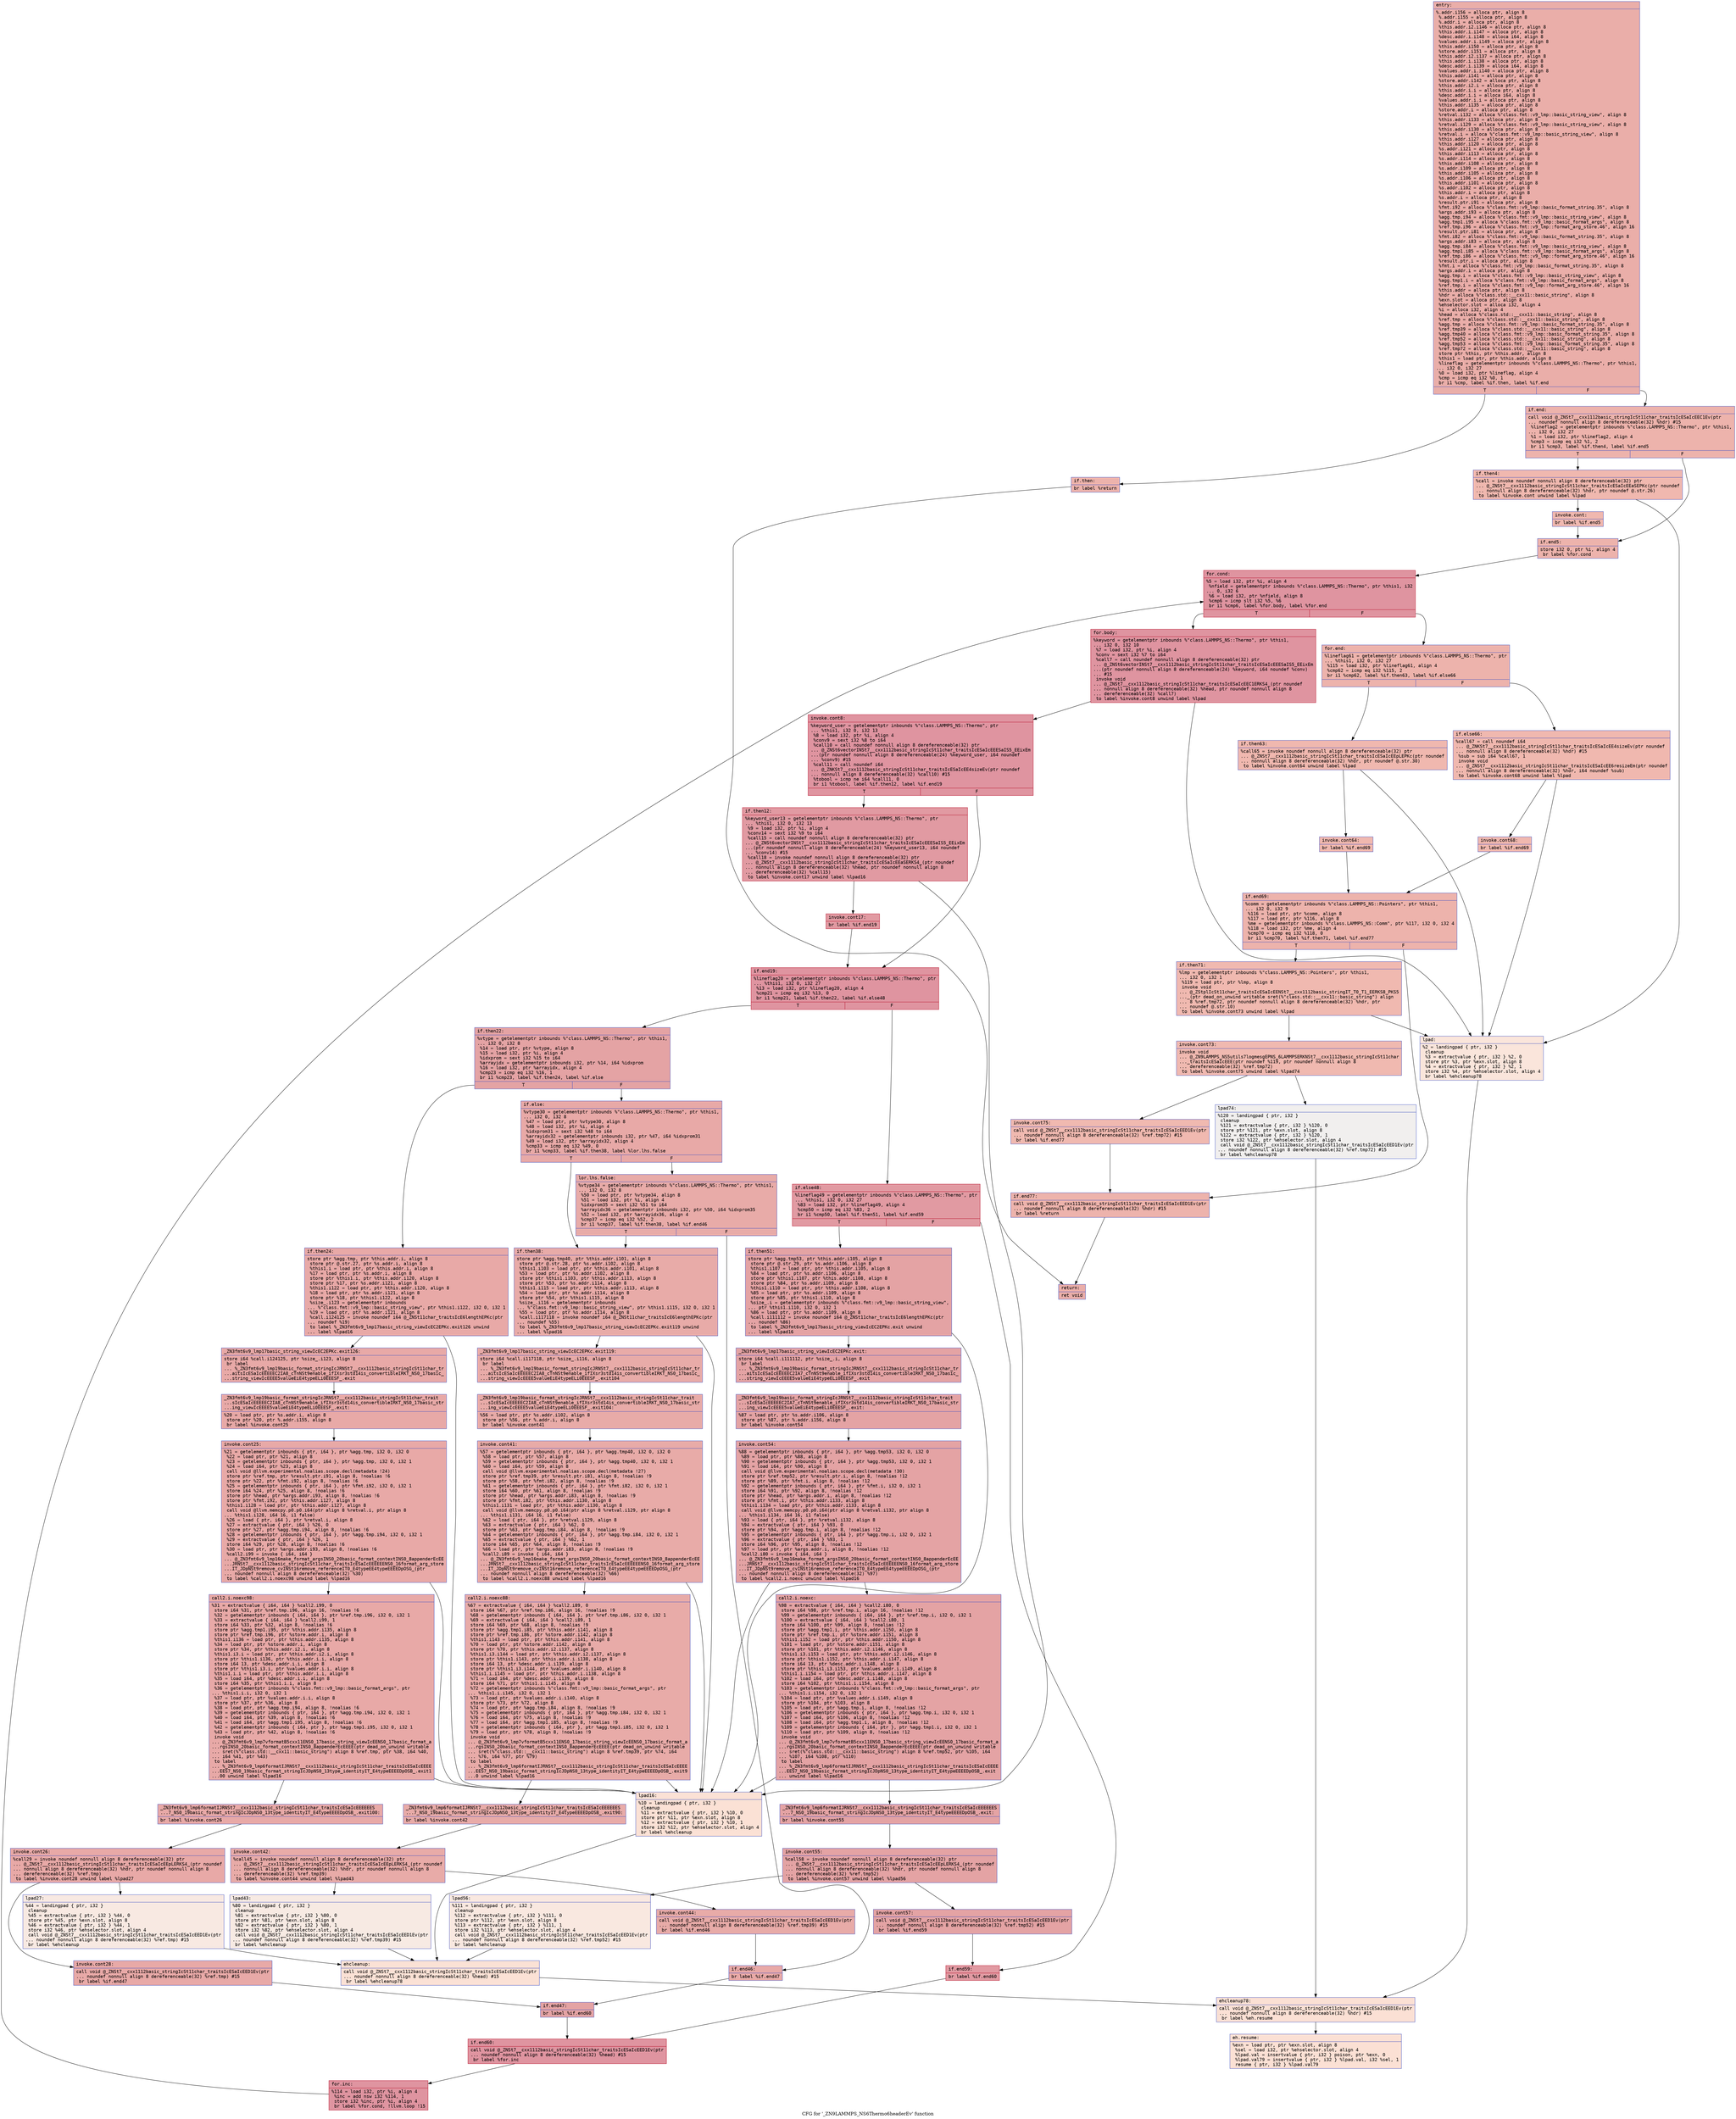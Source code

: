 digraph "CFG for '_ZN9LAMMPS_NS6Thermo6headerEv' function" {
	label="CFG for '_ZN9LAMMPS_NS6Thermo6headerEv' function";

	Node0x55bd403d6af0 [shape=record,color="#3d50c3ff", style=filled, fillcolor="#d0473d70" fontname="Courier",label="{entry:\l|  %.addr.i156 = alloca ptr, align 8\l  %.addr.i155 = alloca ptr, align 8\l  %.addr.i = alloca ptr, align 8\l  %this.addr.i2.i146 = alloca ptr, align 8\l  %this.addr.i.i147 = alloca ptr, align 8\l  %desc.addr.i.i148 = alloca i64, align 8\l  %values.addr.i.i149 = alloca ptr, align 8\l  %this.addr.i150 = alloca ptr, align 8\l  %store.addr.i151 = alloca ptr, align 8\l  %this.addr.i2.i137 = alloca ptr, align 8\l  %this.addr.i.i138 = alloca ptr, align 8\l  %desc.addr.i.i139 = alloca i64, align 8\l  %values.addr.i.i140 = alloca ptr, align 8\l  %this.addr.i141 = alloca ptr, align 8\l  %store.addr.i142 = alloca ptr, align 8\l  %this.addr.i2.i = alloca ptr, align 8\l  %this.addr.i.i = alloca ptr, align 8\l  %desc.addr.i.i = alloca i64, align 8\l  %values.addr.i.i = alloca ptr, align 8\l  %this.addr.i135 = alloca ptr, align 8\l  %store.addr.i = alloca ptr, align 8\l  %retval.i132 = alloca %\"class.fmt::v9_lmp::basic_string_view\", align 8\l  %this.addr.i133 = alloca ptr, align 8\l  %retval.i129 = alloca %\"class.fmt::v9_lmp::basic_string_view\", align 8\l  %this.addr.i130 = alloca ptr, align 8\l  %retval.i = alloca %\"class.fmt::v9_lmp::basic_string_view\", align 8\l  %this.addr.i127 = alloca ptr, align 8\l  %this.addr.i120 = alloca ptr, align 8\l  %s.addr.i121 = alloca ptr, align 8\l  %this.addr.i113 = alloca ptr, align 8\l  %s.addr.i114 = alloca ptr, align 8\l  %this.addr.i108 = alloca ptr, align 8\l  %s.addr.i109 = alloca ptr, align 8\l  %this.addr.i105 = alloca ptr, align 8\l  %s.addr.i106 = alloca ptr, align 8\l  %this.addr.i101 = alloca ptr, align 8\l  %s.addr.i102 = alloca ptr, align 8\l  %this.addr.i = alloca ptr, align 8\l  %s.addr.i = alloca ptr, align 8\l  %result.ptr.i91 = alloca ptr, align 8\l  %fmt.i92 = alloca %\"class.fmt::v9_lmp::basic_format_string.35\", align 8\l  %args.addr.i93 = alloca ptr, align 8\l  %agg.tmp.i94 = alloca %\"class.fmt::v9_lmp::basic_string_view\", align 8\l  %agg.tmp1.i95 = alloca %\"class.fmt::v9_lmp::basic_format_args\", align 8\l  %ref.tmp.i96 = alloca %\"class.fmt::v9_lmp::format_arg_store.46\", align 16\l  %result.ptr.i81 = alloca ptr, align 8\l  %fmt.i82 = alloca %\"class.fmt::v9_lmp::basic_format_string.35\", align 8\l  %args.addr.i83 = alloca ptr, align 8\l  %agg.tmp.i84 = alloca %\"class.fmt::v9_lmp::basic_string_view\", align 8\l  %agg.tmp1.i85 = alloca %\"class.fmt::v9_lmp::basic_format_args\", align 8\l  %ref.tmp.i86 = alloca %\"class.fmt::v9_lmp::format_arg_store.46\", align 16\l  %result.ptr.i = alloca ptr, align 8\l  %fmt.i = alloca %\"class.fmt::v9_lmp::basic_format_string.35\", align 8\l  %args.addr.i = alloca ptr, align 8\l  %agg.tmp.i = alloca %\"class.fmt::v9_lmp::basic_string_view\", align 8\l  %agg.tmp1.i = alloca %\"class.fmt::v9_lmp::basic_format_args\", align 8\l  %ref.tmp.i = alloca %\"class.fmt::v9_lmp::format_arg_store.46\", align 16\l  %this.addr = alloca ptr, align 8\l  %hdr = alloca %\"class.std::__cxx11::basic_string\", align 8\l  %exn.slot = alloca ptr, align 8\l  %ehselector.slot = alloca i32, align 4\l  %i = alloca i32, align 4\l  %head = alloca %\"class.std::__cxx11::basic_string\", align 8\l  %ref.tmp = alloca %\"class.std::__cxx11::basic_string\", align 8\l  %agg.tmp = alloca %\"class.fmt::v9_lmp::basic_format_string.35\", align 8\l  %ref.tmp39 = alloca %\"class.std::__cxx11::basic_string\", align 8\l  %agg.tmp40 = alloca %\"class.fmt::v9_lmp::basic_format_string.35\", align 8\l  %ref.tmp52 = alloca %\"class.std::__cxx11::basic_string\", align 8\l  %agg.tmp53 = alloca %\"class.fmt::v9_lmp::basic_format_string.35\", align 8\l  %ref.tmp72 = alloca %\"class.std::__cxx11::basic_string\", align 8\l  store ptr %this, ptr %this.addr, align 8\l  %this1 = load ptr, ptr %this.addr, align 8\l  %lineflag = getelementptr inbounds %\"class.LAMMPS_NS::Thermo\", ptr %this1,\l... i32 0, i32 27\l  %0 = load i32, ptr %lineflag, align 4\l  %cmp = icmp eq i32 %0, 1\l  br i1 %cmp, label %if.then, label %if.end\l|{<s0>T|<s1>F}}"];
	Node0x55bd403d6af0:s0 -> Node0x55bd403da270[tooltip="entry -> if.then\nProbability 50.00%" ];
	Node0x55bd403d6af0:s1 -> Node0x55bd403da2e0[tooltip="entry -> if.end\nProbability 50.00%" ];
	Node0x55bd403da270 [shape=record,color="#3d50c3ff", style=filled, fillcolor="#d6524470" fontname="Courier",label="{if.then:\l|  br label %return\l}"];
	Node0x55bd403da270 -> Node0x55bd403da460[tooltip="if.then -> return\nProbability 100.00%" ];
	Node0x55bd403da2e0 [shape=record,color="#3d50c3ff", style=filled, fillcolor="#d6524470" fontname="Courier",label="{if.end:\l|  call void @_ZNSt7__cxx1112basic_stringIcSt11char_traitsIcESaIcEEC1Ev(ptr\l... noundef nonnull align 8 dereferenceable(32) %hdr) #15\l  %lineflag2 = getelementptr inbounds %\"class.LAMMPS_NS::Thermo\", ptr %this1,\l... i32 0, i32 27\l  %1 = load i32, ptr %lineflag2, align 4\l  %cmp3 = icmp eq i32 %1, 2\l  br i1 %cmp3, label %if.then4, label %if.end5\l|{<s0>T|<s1>F}}"];
	Node0x55bd403da2e0:s0 -> Node0x55bd403da4d0[tooltip="if.end -> if.then4\nProbability 50.00%" ];
	Node0x55bd403da2e0:s1 -> Node0x55bd403da850[tooltip="if.end -> if.end5\nProbability 50.00%" ];
	Node0x55bd403da4d0 [shape=record,color="#3d50c3ff", style=filled, fillcolor="#dc5d4a70" fontname="Courier",label="{if.then4:\l|  %call = invoke noundef nonnull align 8 dereferenceable(32) ptr\l... @_ZNSt7__cxx1112basic_stringIcSt11char_traitsIcESaIcEEaSEPKc(ptr noundef\l... nonnull align 8 dereferenceable(32) %hdr, ptr noundef @.str.26)\l          to label %invoke.cont unwind label %lpad\l}"];
	Node0x55bd403da4d0 -> Node0x55bd403daa20[tooltip="if.then4 -> invoke.cont\nProbability 100.00%" ];
	Node0x55bd403da4d0 -> Node0x55bd403daaa0[tooltip="if.then4 -> lpad\nProbability 0.00%" ];
	Node0x55bd403daa20 [shape=record,color="#3d50c3ff", style=filled, fillcolor="#dc5d4a70" fontname="Courier",label="{invoke.cont:\l|  br label %if.end5\l}"];
	Node0x55bd403daa20 -> Node0x55bd403da850[tooltip="invoke.cont -> if.end5\nProbability 100.00%" ];
	Node0x55bd403daaa0 [shape=record,color="#3d50c3ff", style=filled, fillcolor="#f4c5ad70" fontname="Courier",label="{lpad:\l|  %2 = landingpad \{ ptr, i32 \}\l          cleanup\l  %3 = extractvalue \{ ptr, i32 \} %2, 0\l  store ptr %3, ptr %exn.slot, align 8\l  %4 = extractvalue \{ ptr, i32 \} %2, 1\l  store i32 %4, ptr %ehselector.slot, align 4\l  br label %ehcleanup78\l}"];
	Node0x55bd403daaa0 -> Node0x55bd403da9d0[tooltip="lpad -> ehcleanup78\nProbability 100.00%" ];
	Node0x55bd403da850 [shape=record,color="#3d50c3ff", style=filled, fillcolor="#d6524470" fontname="Courier",label="{if.end5:\l|  store i32 0, ptr %i, align 4\l  br label %for.cond\l}"];
	Node0x55bd403da850 -> Node0x55bd403db0a0[tooltip="if.end5 -> for.cond\nProbability 100.00%" ];
	Node0x55bd403db0a0 [shape=record,color="#b70d28ff", style=filled, fillcolor="#b70d2870" fontname="Courier",label="{for.cond:\l|  %5 = load i32, ptr %i, align 4\l  %nfield = getelementptr inbounds %\"class.LAMMPS_NS::Thermo\", ptr %this1, i32\l... 0, i32 6\l  %6 = load i32, ptr %nfield, align 8\l  %cmp6 = icmp slt i32 %5, %6\l  br i1 %cmp6, label %for.body, label %for.end\l|{<s0>T|<s1>F}}"];
	Node0x55bd403db0a0:s0 -> Node0x55bd403db420[tooltip="for.cond -> for.body\nProbability 96.88%" ];
	Node0x55bd403db0a0:s1 -> Node0x55bd403db4a0[tooltip="for.cond -> for.end\nProbability 3.12%" ];
	Node0x55bd403db420 [shape=record,color="#b70d28ff", style=filled, fillcolor="#b70d2870" fontname="Courier",label="{for.body:\l|  %keyword = getelementptr inbounds %\"class.LAMMPS_NS::Thermo\", ptr %this1,\l... i32 0, i32 10\l  %7 = load i32, ptr %i, align 4\l  %conv = sext i32 %7 to i64\l  %call7 = call noundef nonnull align 8 dereferenceable(32) ptr\l... @_ZNSt6vectorINSt7__cxx1112basic_stringIcSt11char_traitsIcESaIcEEESaIS5_EEixEm\l...(ptr noundef nonnull align 8 dereferenceable(24) %keyword, i64 noundef %conv)\l... #15\l  invoke void\l... @_ZNSt7__cxx1112basic_stringIcSt11char_traitsIcESaIcEEC1ERKS4_(ptr noundef\l... nonnull align 8 dereferenceable(32) %head, ptr noundef nonnull align 8\l... dereferenceable(32) %call7)\l          to label %invoke.cont8 unwind label %lpad\l}"];
	Node0x55bd403db420 -> Node0x55bd403dba30[tooltip="for.body -> invoke.cont8\nProbability 100.00%" ];
	Node0x55bd403db420 -> Node0x55bd403daaa0[tooltip="for.body -> lpad\nProbability 0.00%" ];
	Node0x55bd403dba30 [shape=record,color="#b70d28ff", style=filled, fillcolor="#b70d2870" fontname="Courier",label="{invoke.cont8:\l|  %keyword_user = getelementptr inbounds %\"class.LAMMPS_NS::Thermo\", ptr\l... %this1, i32 0, i32 13\l  %8 = load i32, ptr %i, align 4\l  %conv9 = sext i32 %8 to i64\l  %call10 = call noundef nonnull align 8 dereferenceable(32) ptr\l... @_ZNSt6vectorINSt7__cxx1112basic_stringIcSt11char_traitsIcESaIcEEESaIS5_EEixEm\l...(ptr noundef nonnull align 8 dereferenceable(24) %keyword_user, i64 noundef\l... %conv9) #15\l  %call11 = call noundef i64\l... @_ZNKSt7__cxx1112basic_stringIcSt11char_traitsIcESaIcEE4sizeEv(ptr noundef\l... nonnull align 8 dereferenceable(32) %call10) #15\l  %tobool = icmp ne i64 %call11, 0\l  br i1 %tobool, label %if.then12, label %if.end19\l|{<s0>T|<s1>F}}"];
	Node0x55bd403dba30:s0 -> Node0x55bd403d8d90[tooltip="invoke.cont8 -> if.then12\nProbability 62.50%" ];
	Node0x55bd403dba30:s1 -> Node0x55bd403d8fd0[tooltip="invoke.cont8 -> if.end19\nProbability 37.50%" ];
	Node0x55bd403d8d90 [shape=record,color="#b70d28ff", style=filled, fillcolor="#bb1b2c70" fontname="Courier",label="{if.then12:\l|  %keyword_user13 = getelementptr inbounds %\"class.LAMMPS_NS::Thermo\", ptr\l... %this1, i32 0, i32 13\l  %9 = load i32, ptr %i, align 4\l  %conv14 = sext i32 %9 to i64\l  %call15 = call noundef nonnull align 8 dereferenceable(32) ptr\l... @_ZNSt6vectorINSt7__cxx1112basic_stringIcSt11char_traitsIcESaIcEEESaIS5_EEixEm\l...(ptr noundef nonnull align 8 dereferenceable(24) %keyword_user13, i64 noundef\l... %conv14) #15\l  %call18 = invoke noundef nonnull align 8 dereferenceable(32) ptr\l... @_ZNSt7__cxx1112basic_stringIcSt11char_traitsIcESaIcEEaSERKS4_(ptr noundef\l... nonnull align 8 dereferenceable(32) %head, ptr noundef nonnull align 8\l... dereferenceable(32) %call15)\l          to label %invoke.cont17 unwind label %lpad16\l}"];
	Node0x55bd403d8d90 -> Node0x55bd403dcc90[tooltip="if.then12 -> invoke.cont17\nProbability 100.00%" ];
	Node0x55bd403d8d90 -> Node0x55bd403dcd10[tooltip="if.then12 -> lpad16\nProbability 0.00%" ];
	Node0x55bd403dcc90 [shape=record,color="#b70d28ff", style=filled, fillcolor="#bb1b2c70" fontname="Courier",label="{invoke.cont17:\l|  br label %if.end19\l}"];
	Node0x55bd403dcc90 -> Node0x55bd403d8fd0[tooltip="invoke.cont17 -> if.end19\nProbability 100.00%" ];
	Node0x55bd403dcd10 [shape=record,color="#3d50c3ff", style=filled, fillcolor="#f7bca170" fontname="Courier",label="{lpad16:\l|  %10 = landingpad \{ ptr, i32 \}\l          cleanup\l  %11 = extractvalue \{ ptr, i32 \} %10, 0\l  store ptr %11, ptr %exn.slot, align 8\l  %12 = extractvalue \{ ptr, i32 \} %10, 1\l  store i32 %12, ptr %ehselector.slot, align 4\l  br label %ehcleanup\l}"];
	Node0x55bd403dcd10 -> Node0x55bd403dcc40[tooltip="lpad16 -> ehcleanup\nProbability 100.00%" ];
	Node0x55bd403d8fd0 [shape=record,color="#b70d28ff", style=filled, fillcolor="#b70d2870" fontname="Courier",label="{if.end19:\l|  %lineflag20 = getelementptr inbounds %\"class.LAMMPS_NS::Thermo\", ptr\l... %this1, i32 0, i32 27\l  %13 = load i32, ptr %lineflag20, align 4\l  %cmp21 = icmp eq i32 %13, 0\l  br i1 %cmp21, label %if.then22, label %if.else48\l|{<s0>T|<s1>F}}"];
	Node0x55bd403d8fd0:s0 -> Node0x55bd403dd480[tooltip="if.end19 -> if.then22\nProbability 37.50%" ];
	Node0x55bd403d8fd0:s1 -> Node0x55bd403dd500[tooltip="if.end19 -> if.else48\nProbability 62.50%" ];
	Node0x55bd403dd480 [shape=record,color="#3d50c3ff", style=filled, fillcolor="#c32e3170" fontname="Courier",label="{if.then22:\l|  %vtype = getelementptr inbounds %\"class.LAMMPS_NS::Thermo\", ptr %this1,\l... i32 0, i32 8\l  %14 = load ptr, ptr %vtype, align 8\l  %15 = load i32, ptr %i, align 4\l  %idxprom = sext i32 %15 to i64\l  %arrayidx = getelementptr inbounds i32, ptr %14, i64 %idxprom\l  %16 = load i32, ptr %arrayidx, align 4\l  %cmp23 = icmp eq i32 %16, 1\l  br i1 %cmp23, label %if.then24, label %if.else\l|{<s0>T|<s1>F}}"];
	Node0x55bd403dd480:s0 -> Node0x55bd403ddb00[tooltip="if.then22 -> if.then24\nProbability 50.00%" ];
	Node0x55bd403dd480:s1 -> Node0x55bd403ddb80[tooltip="if.then22 -> if.else\nProbability 50.00%" ];
	Node0x55bd403ddb00 [shape=record,color="#3d50c3ff", style=filled, fillcolor="#ca3b3770" fontname="Courier",label="{if.then24:\l|  store ptr %agg.tmp, ptr %this.addr.i, align 8\l  store ptr @.str.27, ptr %s.addr.i, align 8\l  %this1.i = load ptr, ptr %this.addr.i, align 8\l  %17 = load ptr, ptr %s.addr.i, align 8\l  store ptr %this1.i, ptr %this.addr.i120, align 8\l  store ptr %17, ptr %s.addr.i121, align 8\l  %this1.i122 = load ptr, ptr %this.addr.i120, align 8\l  %18 = load ptr, ptr %s.addr.i121, align 8\l  store ptr %18, ptr %this1.i122, align 8\l  %size_.i123 = getelementptr inbounds\l... %\"class.fmt::v9_lmp::basic_string_view\", ptr %this1.i122, i32 0, i32 1\l  %19 = load ptr, ptr %s.addr.i121, align 8\l  %call.i124125 = invoke noundef i64 @_ZNSt11char_traitsIcE6lengthEPKc(ptr\l... noundef %19)\l          to label %_ZN3fmt6v9_lmp17basic_string_viewIcEC2EPKc.exit126 unwind\l... label %lpad16\l}"];
	Node0x55bd403ddb00 -> Node0x55bd403de450[tooltip="if.then24 -> _ZN3fmt6v9_lmp17basic_string_viewIcEC2EPKc.exit126\nProbability 100.00%" ];
	Node0x55bd403ddb00 -> Node0x55bd403dcd10[tooltip="if.then24 -> lpad16\nProbability 0.00%" ];
	Node0x55bd403de450 [shape=record,color="#3d50c3ff", style=filled, fillcolor="#ca3b3770" fontname="Courier",label="{_ZN3fmt6v9_lmp17basic_string_viewIcEC2EPKc.exit126:\l|  store i64 %call.i124125, ptr %size_.i123, align 8\l  br label\l... %_ZN3fmt6v9_lmp19basic_format_stringIcJRNSt7__cxx1112basic_stringIcSt11char_tr\l...aitsIcESaIcEEEEEC2IA8_cTnNSt9enable_ifIXsr3std14is_convertibleIRKT_NS0_17basic_\l...string_viewIcEEEE5valueEiE4typeELi0EEESF_.exit\l}"];
	Node0x55bd403de450 -> Node0x55bd403de6b0[tooltip="_ZN3fmt6v9_lmp17basic_string_viewIcEC2EPKc.exit126 -> _ZN3fmt6v9_lmp19basic_format_stringIcJRNSt7__cxx1112basic_stringIcSt11char_traitsIcESaIcEEEEEC2IA8_cTnNSt9enable_ifIXsr3std14is_convertibleIRKT_NS0_17basic_string_viewIcEEEE5valueEiE4typeELi0EEESF_.exit\nProbability 100.00%" ];
	Node0x55bd403de6b0 [shape=record,color="#3d50c3ff", style=filled, fillcolor="#ca3b3770" fontname="Courier",label="{_ZN3fmt6v9_lmp19basic_format_stringIcJRNSt7__cxx1112basic_stringIcSt11char_trait\l...sIcESaIcEEEEEC2IA8_cTnNSt9enable_ifIXsr3std14is_convertibleIRKT_NS0_17basic_str\l...ing_viewIcEEEE5valueEiE4typeELi0EEESF_.exit:\l|  %20 = load ptr, ptr %s.addr.i, align 8\l  store ptr %20, ptr %.addr.i155, align 8\l  br label %invoke.cont25\l}"];
	Node0x55bd403de6b0 -> Node0x55bd403de890[tooltip="_ZN3fmt6v9_lmp19basic_format_stringIcJRNSt7__cxx1112basic_stringIcSt11char_traitsIcESaIcEEEEEC2IA8_cTnNSt9enable_ifIXsr3std14is_convertibleIRKT_NS0_17basic_string_viewIcEEEE5valueEiE4typeELi0EEESF_.exit -> invoke.cont25\nProbability 100.00%" ];
	Node0x55bd403de890 [shape=record,color="#3d50c3ff", style=filled, fillcolor="#ca3b3770" fontname="Courier",label="{invoke.cont25:\l|  %21 = getelementptr inbounds \{ ptr, i64 \}, ptr %agg.tmp, i32 0, i32 0\l  %22 = load ptr, ptr %21, align 8\l  %23 = getelementptr inbounds \{ ptr, i64 \}, ptr %agg.tmp, i32 0, i32 1\l  %24 = load i64, ptr %23, align 8\l  call void @llvm.experimental.noalias.scope.decl(metadata !24)\l  store ptr %ref.tmp, ptr %result.ptr.i91, align 8, !noalias !6\l  store ptr %22, ptr %fmt.i92, align 8, !noalias !6\l  %25 = getelementptr inbounds \{ ptr, i64 \}, ptr %fmt.i92, i32 0, i32 1\l  store i64 %24, ptr %25, align 8, !noalias !6\l  store ptr %head, ptr %args.addr.i93, align 8, !noalias !6\l  store ptr %fmt.i92, ptr %this.addr.i127, align 8\l  %this1.i128 = load ptr, ptr %this.addr.i127, align 8\l  call void @llvm.memcpy.p0.p0.i64(ptr align 8 %retval.i, ptr align 8\l... %this1.i128, i64 16, i1 false)\l  %26 = load \{ ptr, i64 \}, ptr %retval.i, align 8\l  %27 = extractvalue \{ ptr, i64 \} %26, 0\l  store ptr %27, ptr %agg.tmp.i94, align 8, !noalias !6\l  %28 = getelementptr inbounds \{ ptr, i64 \}, ptr %agg.tmp.i94, i32 0, i32 1\l  %29 = extractvalue \{ ptr, i64 \} %26, 1\l  store i64 %29, ptr %28, align 8, !noalias !6\l  %30 = load ptr, ptr %args.addr.i93, align 8, !noalias !6\l  %call2.i99 = invoke \{ i64, i64 \}\l... @_ZN3fmt6v9_lmp16make_format_argsINS0_20basic_format_contextINS0_8appenderEcEE\l...JRNSt7__cxx1112basic_stringIcSt11char_traitsIcESaIcEEEEEENS0_16format_arg_store\l...IT_JDpNSt9remove_cvINSt16remove_referenceIT0_E4typeEE4typeEEEEDpOSG_(ptr\l... noundef nonnull align 8 dereferenceable(32) %30)\l          to label %call2.i.noexc98 unwind label %lpad16\l}"];
	Node0x55bd403de890 -> Node0x55bd403dfe10[tooltip="invoke.cont25 -> call2.i.noexc98\nProbability 100.00%" ];
	Node0x55bd403de890 -> Node0x55bd403dcd10[tooltip="invoke.cont25 -> lpad16\nProbability 0.00%" ];
	Node0x55bd403dfe10 [shape=record,color="#3d50c3ff", style=filled, fillcolor="#ca3b3770" fontname="Courier",label="{call2.i.noexc98:\l|  %31 = extractvalue \{ i64, i64 \} %call2.i99, 0\l  store i64 %31, ptr %ref.tmp.i96, align 16, !noalias !6\l  %32 = getelementptr inbounds \{ i64, i64 \}, ptr %ref.tmp.i96, i32 0, i32 1\l  %33 = extractvalue \{ i64, i64 \} %call2.i99, 1\l  store i64 %33, ptr %32, align 8, !noalias !6\l  store ptr %agg.tmp1.i95, ptr %this.addr.i135, align 8\l  store ptr %ref.tmp.i96, ptr %store.addr.i, align 8\l  %this1.i136 = load ptr, ptr %this.addr.i135, align 8\l  %34 = load ptr, ptr %store.addr.i, align 8\l  store ptr %34, ptr %this.addr.i2.i, align 8\l  %this1.i3.i = load ptr, ptr %this.addr.i2.i, align 8\l  store ptr %this1.i136, ptr %this.addr.i.i, align 8\l  store i64 13, ptr %desc.addr.i.i, align 8\l  store ptr %this1.i3.i, ptr %values.addr.i.i, align 8\l  %this1.i.i = load ptr, ptr %this.addr.i.i, align 8\l  %35 = load i64, ptr %desc.addr.i.i, align 8\l  store i64 %35, ptr %this1.i.i, align 8\l  %36 = getelementptr inbounds %\"class.fmt::v9_lmp::basic_format_args\", ptr\l... %this1.i.i, i32 0, i32 1\l  %37 = load ptr, ptr %values.addr.i.i, align 8\l  store ptr %37, ptr %36, align 8\l  %38 = load ptr, ptr %agg.tmp.i94, align 8, !noalias !6\l  %39 = getelementptr inbounds \{ ptr, i64 \}, ptr %agg.tmp.i94, i32 0, i32 1\l  %40 = load i64, ptr %39, align 8, !noalias !6\l  %41 = load i64, ptr %agg.tmp1.i95, align 8, !noalias !6\l  %42 = getelementptr inbounds \{ i64, ptr \}, ptr %agg.tmp1.i95, i32 0, i32 1\l  %43 = load ptr, ptr %42, align 8, !noalias !6\l  invoke void\l... @_ZN3fmt6v9_lmp7vformatB5cxx11ENS0_17basic_string_viewIcEENS0_17basic_format_a\l...rgsINS0_20basic_format_contextINS0_8appenderEcEEEE(ptr dead_on_unwind writable\l... sret(%\"class.std::__cxx11::basic_string\") align 8 %ref.tmp, ptr %38, i64 %40,\l... i64 %41, ptr %43)\l          to label\l... %_ZN3fmt6v9_lmp6formatIJRNSt7__cxx1112basic_stringIcSt11char_traitsIcESaIcEEEE\l...EES7_NS0_19basic_format_stringIcJDpNS0_13type_identityIT_E4typeEEEEDpOSB_.exit1\l...00 unwind label %lpad16\l}"];
	Node0x55bd403dfe10 -> Node0x55bd402c3ac0[tooltip="call2.i.noexc98 -> _ZN3fmt6v9_lmp6formatIJRNSt7__cxx1112basic_stringIcSt11char_traitsIcESaIcEEEEEES7_NS0_19basic_format_stringIcJDpNS0_13type_identityIT_E4typeEEEEDpOSB_.exit100\nProbability 100.00%" ];
	Node0x55bd403dfe10 -> Node0x55bd403dcd10[tooltip="call2.i.noexc98 -> lpad16\nProbability 0.00%" ];
	Node0x55bd402c3ac0 [shape=record,color="#3d50c3ff", style=filled, fillcolor="#ca3b3770" fontname="Courier",label="{_ZN3fmt6v9_lmp6formatIJRNSt7__cxx1112basic_stringIcSt11char_traitsIcESaIcEEEEEES\l...7_NS0_19basic_format_stringIcJDpNS0_13type_identityIT_E4typeEEEEDpOSB_.exit100:\l|  br label %invoke.cont26\l}"];
	Node0x55bd402c3ac0 -> Node0x55bd402c3f70[tooltip="_ZN3fmt6v9_lmp6formatIJRNSt7__cxx1112basic_stringIcSt11char_traitsIcESaIcEEEEEES7_NS0_19basic_format_stringIcJDpNS0_13type_identityIT_E4typeEEEEDpOSB_.exit100 -> invoke.cont26\nProbability 100.00%" ];
	Node0x55bd402c3f70 [shape=record,color="#3d50c3ff", style=filled, fillcolor="#ca3b3770" fontname="Courier",label="{invoke.cont26:\l|  %call29 = invoke noundef nonnull align 8 dereferenceable(32) ptr\l... @_ZNSt7__cxx1112basic_stringIcSt11char_traitsIcESaIcEEpLERKS4_(ptr noundef\l... nonnull align 8 dereferenceable(32) %hdr, ptr noundef nonnull align 8\l... dereferenceable(32) %ref.tmp)\l          to label %invoke.cont28 unwind label %lpad27\l}"];
	Node0x55bd402c3f70 -> Node0x55bd402c4080[tooltip="invoke.cont26 -> invoke.cont28\nProbability 100.00%" ];
	Node0x55bd402c3f70 -> Node0x55bd402c4100[tooltip="invoke.cont26 -> lpad27\nProbability 0.00%" ];
	Node0x55bd402c4080 [shape=record,color="#3d50c3ff", style=filled, fillcolor="#ca3b3770" fontname="Courier",label="{invoke.cont28:\l|  call void @_ZNSt7__cxx1112basic_stringIcSt11char_traitsIcESaIcEED1Ev(ptr\l... noundef nonnull align 8 dereferenceable(32) %ref.tmp) #15\l  br label %if.end47\l}"];
	Node0x55bd402c4080 -> Node0x55bd402c4030[tooltip="invoke.cont28 -> if.end47\nProbability 100.00%" ];
	Node0x55bd402c4100 [shape=record,color="#3d50c3ff", style=filled, fillcolor="#efcebd70" fontname="Courier",label="{lpad27:\l|  %44 = landingpad \{ ptr, i32 \}\l          cleanup\l  %45 = extractvalue \{ ptr, i32 \} %44, 0\l  store ptr %45, ptr %exn.slot, align 8\l  %46 = extractvalue \{ ptr, i32 \} %44, 1\l  store i32 %46, ptr %ehselector.slot, align 4\l  call void @_ZNSt7__cxx1112basic_stringIcSt11char_traitsIcESaIcEED1Ev(ptr\l... noundef nonnull align 8 dereferenceable(32) %ref.tmp) #15\l  br label %ehcleanup\l}"];
	Node0x55bd402c4100 -> Node0x55bd403dcc40[tooltip="lpad27 -> ehcleanup\nProbability 100.00%" ];
	Node0x55bd403ddb80 [shape=record,color="#3d50c3ff", style=filled, fillcolor="#ca3b3770" fontname="Courier",label="{if.else:\l|  %vtype30 = getelementptr inbounds %\"class.LAMMPS_NS::Thermo\", ptr %this1,\l... i32 0, i32 8\l  %47 = load ptr, ptr %vtype30, align 8\l  %48 = load i32, ptr %i, align 4\l  %idxprom31 = sext i32 %48 to i64\l  %arrayidx32 = getelementptr inbounds i32, ptr %47, i64 %idxprom31\l  %49 = load i32, ptr %arrayidx32, align 4\l  %cmp33 = icmp eq i32 %49, 0\l  br i1 %cmp33, label %if.then38, label %lor.lhs.false\l|{<s0>T|<s1>F}}"];
	Node0x55bd403ddb80:s0 -> Node0x55bd403e2790[tooltip="if.else -> if.then38\nProbability 37.50%" ];
	Node0x55bd403ddb80:s1 -> Node0x55bd403e35f0[tooltip="if.else -> lor.lhs.false\nProbability 62.50%" ];
	Node0x55bd403e35f0 [shape=record,color="#3d50c3ff", style=filled, fillcolor="#cc403a70" fontname="Courier",label="{lor.lhs.false:\l|  %vtype34 = getelementptr inbounds %\"class.LAMMPS_NS::Thermo\", ptr %this1,\l... i32 0, i32 8\l  %50 = load ptr, ptr %vtype34, align 8\l  %51 = load i32, ptr %i, align 4\l  %idxprom35 = sext i32 %51 to i64\l  %arrayidx36 = getelementptr inbounds i32, ptr %50, i64 %idxprom35\l  %52 = load i32, ptr %arrayidx36, align 4\l  %cmp37 = icmp eq i32 %52, 2\l  br i1 %cmp37, label %if.then38, label %if.end46\l|{<s0>T|<s1>F}}"];
	Node0x55bd403e35f0:s0 -> Node0x55bd403e2790[tooltip="lor.lhs.false -> if.then38\nProbability 50.00%" ];
	Node0x55bd403e35f0:s1 -> Node0x55bd403e3b50[tooltip="lor.lhs.false -> if.end46\nProbability 50.00%" ];
	Node0x55bd403e2790 [shape=record,color="#3d50c3ff", style=filled, fillcolor="#cc403a70" fontname="Courier",label="{if.then38:\l|  store ptr %agg.tmp40, ptr %this.addr.i101, align 8\l  store ptr @.str.28, ptr %s.addr.i102, align 8\l  %this1.i103 = load ptr, ptr %this.addr.i101, align 8\l  %53 = load ptr, ptr %s.addr.i102, align 8\l  store ptr %this1.i103, ptr %this.addr.i113, align 8\l  store ptr %53, ptr %s.addr.i114, align 8\l  %this1.i115 = load ptr, ptr %this.addr.i113, align 8\l  %54 = load ptr, ptr %s.addr.i114, align 8\l  store ptr %54, ptr %this1.i115, align 8\l  %size_.i116 = getelementptr inbounds\l... %\"class.fmt::v9_lmp::basic_string_view\", ptr %this1.i115, i32 0, i32 1\l  %55 = load ptr, ptr %s.addr.i114, align 8\l  %call.i117118 = invoke noundef i64 @_ZNSt11char_traitsIcE6lengthEPKc(ptr\l... noundef %55)\l          to label %_ZN3fmt6v9_lmp17basic_string_viewIcEC2EPKc.exit119 unwind\l... label %lpad16\l}"];
	Node0x55bd403e2790 -> Node0x55bd403e4330[tooltip="if.then38 -> _ZN3fmt6v9_lmp17basic_string_viewIcEC2EPKc.exit119\nProbability 100.00%" ];
	Node0x55bd403e2790 -> Node0x55bd403dcd10[tooltip="if.then38 -> lpad16\nProbability 0.00%" ];
	Node0x55bd403e4330 [shape=record,color="#3d50c3ff", style=filled, fillcolor="#cc403a70" fontname="Courier",label="{_ZN3fmt6v9_lmp17basic_string_viewIcEC2EPKc.exit119:\l|  store i64 %call.i117118, ptr %size_.i116, align 8\l  br label\l... %_ZN3fmt6v9_lmp19basic_format_stringIcJRNSt7__cxx1112basic_stringIcSt11char_tr\l...aitsIcESaIcEEEEEC2IA8_cTnNSt9enable_ifIXsr3std14is_convertibleIRKT_NS0_17basic_\l...string_viewIcEEEE5valueEiE4typeELi0EEESF_.exit104\l}"];
	Node0x55bd403e4330 -> Node0x55bd403e4590[tooltip="_ZN3fmt6v9_lmp17basic_string_viewIcEC2EPKc.exit119 -> _ZN3fmt6v9_lmp19basic_format_stringIcJRNSt7__cxx1112basic_stringIcSt11char_traitsIcESaIcEEEEEC2IA8_cTnNSt9enable_ifIXsr3std14is_convertibleIRKT_NS0_17basic_string_viewIcEEEE5valueEiE4typeELi0EEESF_.exit104\nProbability 100.00%" ];
	Node0x55bd403e4590 [shape=record,color="#3d50c3ff", style=filled, fillcolor="#cc403a70" fontname="Courier",label="{_ZN3fmt6v9_lmp19basic_format_stringIcJRNSt7__cxx1112basic_stringIcSt11char_trait\l...sIcESaIcEEEEEC2IA8_cTnNSt9enable_ifIXsr3std14is_convertibleIRKT_NS0_17basic_str\l...ing_viewIcEEEE5valueEiE4typeELi0EEESF_.exit104:\l|  %56 = load ptr, ptr %s.addr.i102, align 8\l  store ptr %56, ptr %.addr.i, align 8\l  br label %invoke.cont41\l}"];
	Node0x55bd403e4590 -> Node0x55bd403e4770[tooltip="_ZN3fmt6v9_lmp19basic_format_stringIcJRNSt7__cxx1112basic_stringIcSt11char_traitsIcESaIcEEEEEC2IA8_cTnNSt9enable_ifIXsr3std14is_convertibleIRKT_NS0_17basic_string_viewIcEEEE5valueEiE4typeELi0EEESF_.exit104 -> invoke.cont41\nProbability 100.00%" ];
	Node0x55bd403e4770 [shape=record,color="#3d50c3ff", style=filled, fillcolor="#cc403a70" fontname="Courier",label="{invoke.cont41:\l|  %57 = getelementptr inbounds \{ ptr, i64 \}, ptr %agg.tmp40, i32 0, i32 0\l  %58 = load ptr, ptr %57, align 8\l  %59 = getelementptr inbounds \{ ptr, i64 \}, ptr %agg.tmp40, i32 0, i32 1\l  %60 = load i64, ptr %59, align 8\l  call void @llvm.experimental.noalias.scope.decl(metadata !27)\l  store ptr %ref.tmp39, ptr %result.ptr.i81, align 8, !noalias !9\l  store ptr %58, ptr %fmt.i82, align 8, !noalias !9\l  %61 = getelementptr inbounds \{ ptr, i64 \}, ptr %fmt.i82, i32 0, i32 1\l  store i64 %60, ptr %61, align 8, !noalias !9\l  store ptr %head, ptr %args.addr.i83, align 8, !noalias !9\l  store ptr %fmt.i82, ptr %this.addr.i130, align 8\l  %this1.i131 = load ptr, ptr %this.addr.i130, align 8\l  call void @llvm.memcpy.p0.p0.i64(ptr align 8 %retval.i129, ptr align 8\l... %this1.i131, i64 16, i1 false)\l  %62 = load \{ ptr, i64 \}, ptr %retval.i129, align 8\l  %63 = extractvalue \{ ptr, i64 \} %62, 0\l  store ptr %63, ptr %agg.tmp.i84, align 8, !noalias !9\l  %64 = getelementptr inbounds \{ ptr, i64 \}, ptr %agg.tmp.i84, i32 0, i32 1\l  %65 = extractvalue \{ ptr, i64 \} %62, 1\l  store i64 %65, ptr %64, align 8, !noalias !9\l  %66 = load ptr, ptr %args.addr.i83, align 8, !noalias !9\l  %call2.i89 = invoke \{ i64, i64 \}\l... @_ZN3fmt6v9_lmp16make_format_argsINS0_20basic_format_contextINS0_8appenderEcEE\l...JRNSt7__cxx1112basic_stringIcSt11char_traitsIcESaIcEEEEEENS0_16format_arg_store\l...IT_JDpNSt9remove_cvINSt16remove_referenceIT0_E4typeEE4typeEEEEDpOSG_(ptr\l... noundef nonnull align 8 dereferenceable(32) %66)\l          to label %call2.i.noexc88 unwind label %lpad16\l}"];
	Node0x55bd403e4770 -> Node0x55bd403e5de0[tooltip="invoke.cont41 -> call2.i.noexc88\nProbability 100.00%" ];
	Node0x55bd403e4770 -> Node0x55bd403dcd10[tooltip="invoke.cont41 -> lpad16\nProbability 0.00%" ];
	Node0x55bd403e5de0 [shape=record,color="#3d50c3ff", style=filled, fillcolor="#cc403a70" fontname="Courier",label="{call2.i.noexc88:\l|  %67 = extractvalue \{ i64, i64 \} %call2.i89, 0\l  store i64 %67, ptr %ref.tmp.i86, align 16, !noalias !9\l  %68 = getelementptr inbounds \{ i64, i64 \}, ptr %ref.tmp.i86, i32 0, i32 1\l  %69 = extractvalue \{ i64, i64 \} %call2.i89, 1\l  store i64 %69, ptr %68, align 8, !noalias !9\l  store ptr %agg.tmp1.i85, ptr %this.addr.i141, align 8\l  store ptr %ref.tmp.i86, ptr %store.addr.i142, align 8\l  %this1.i143 = load ptr, ptr %this.addr.i141, align 8\l  %70 = load ptr, ptr %store.addr.i142, align 8\l  store ptr %70, ptr %this.addr.i2.i137, align 8\l  %this1.i3.i144 = load ptr, ptr %this.addr.i2.i137, align 8\l  store ptr %this1.i143, ptr %this.addr.i.i138, align 8\l  store i64 13, ptr %desc.addr.i.i139, align 8\l  store ptr %this1.i3.i144, ptr %values.addr.i.i140, align 8\l  %this1.i.i145 = load ptr, ptr %this.addr.i.i138, align 8\l  %71 = load i64, ptr %desc.addr.i.i139, align 8\l  store i64 %71, ptr %this1.i.i145, align 8\l  %72 = getelementptr inbounds %\"class.fmt::v9_lmp::basic_format_args\", ptr\l... %this1.i.i145, i32 0, i32 1\l  %73 = load ptr, ptr %values.addr.i.i140, align 8\l  store ptr %73, ptr %72, align 8\l  %74 = load ptr, ptr %agg.tmp.i84, align 8, !noalias !9\l  %75 = getelementptr inbounds \{ ptr, i64 \}, ptr %agg.tmp.i84, i32 0, i32 1\l  %76 = load i64, ptr %75, align 8, !noalias !9\l  %77 = load i64, ptr %agg.tmp1.i85, align 8, !noalias !9\l  %78 = getelementptr inbounds \{ i64, ptr \}, ptr %agg.tmp1.i85, i32 0, i32 1\l  %79 = load ptr, ptr %78, align 8, !noalias !9\l  invoke void\l... @_ZN3fmt6v9_lmp7vformatB5cxx11ENS0_17basic_string_viewIcEENS0_17basic_format_a\l...rgsINS0_20basic_format_contextINS0_8appenderEcEEEE(ptr dead_on_unwind writable\l... sret(%\"class.std::__cxx11::basic_string\") align 8 %ref.tmp39, ptr %74, i64\l... %76, i64 %77, ptr %79)\l          to label\l... %_ZN3fmt6v9_lmp6formatIJRNSt7__cxx1112basic_stringIcSt11char_traitsIcESaIcEEEE\l...EES7_NS0_19basic_format_stringIcJDpNS0_13type_identityIT_E4typeEEEEDpOSB_.exit9\l...0 unwind label %lpad16\l}"];
	Node0x55bd403e5de0 -> Node0x55bd403e7050[tooltip="call2.i.noexc88 -> _ZN3fmt6v9_lmp6formatIJRNSt7__cxx1112basic_stringIcSt11char_traitsIcESaIcEEEEEES7_NS0_19basic_format_stringIcJDpNS0_13type_identityIT_E4typeEEEEDpOSB_.exit90\nProbability 100.00%" ];
	Node0x55bd403e5de0 -> Node0x55bd403dcd10[tooltip="call2.i.noexc88 -> lpad16\nProbability 0.00%" ];
	Node0x55bd403e7050 [shape=record,color="#3d50c3ff", style=filled, fillcolor="#cc403a70" fontname="Courier",label="{_ZN3fmt6v9_lmp6formatIJRNSt7__cxx1112basic_stringIcSt11char_traitsIcESaIcEEEEEES\l...7_NS0_19basic_format_stringIcJDpNS0_13type_identityIT_E4typeEEEEDpOSB_.exit90:\l|  br label %invoke.cont42\l}"];
	Node0x55bd403e7050 -> Node0x55bd403e7500[tooltip="_ZN3fmt6v9_lmp6formatIJRNSt7__cxx1112basic_stringIcSt11char_traitsIcESaIcEEEEEES7_NS0_19basic_format_stringIcJDpNS0_13type_identityIT_E4typeEEEEDpOSB_.exit90 -> invoke.cont42\nProbability 100.00%" ];
	Node0x55bd403e7500 [shape=record,color="#3d50c3ff", style=filled, fillcolor="#cc403a70" fontname="Courier",label="{invoke.cont42:\l|  %call45 = invoke noundef nonnull align 8 dereferenceable(32) ptr\l... @_ZNSt7__cxx1112basic_stringIcSt11char_traitsIcESaIcEEpLERKS4_(ptr noundef\l... nonnull align 8 dereferenceable(32) %hdr, ptr noundef nonnull align 8\l... dereferenceable(32) %ref.tmp39)\l          to label %invoke.cont44 unwind label %lpad43\l}"];
	Node0x55bd403e7500 -> Node0x55bd403e7610[tooltip="invoke.cont42 -> invoke.cont44\nProbability 100.00%" ];
	Node0x55bd403e7500 -> Node0x55bd403e7660[tooltip="invoke.cont42 -> lpad43\nProbability 0.00%" ];
	Node0x55bd403e7610 [shape=record,color="#3d50c3ff", style=filled, fillcolor="#cc403a70" fontname="Courier",label="{invoke.cont44:\l|  call void @_ZNSt7__cxx1112basic_stringIcSt11char_traitsIcESaIcEED1Ev(ptr\l... noundef nonnull align 8 dereferenceable(32) %ref.tmp39) #15\l  br label %if.end46\l}"];
	Node0x55bd403e7610 -> Node0x55bd403e3b50[tooltip="invoke.cont44 -> if.end46\nProbability 100.00%" ];
	Node0x55bd403e7660 [shape=record,color="#3d50c3ff", style=filled, fillcolor="#eed0c070" fontname="Courier",label="{lpad43:\l|  %80 = landingpad \{ ptr, i32 \}\l          cleanup\l  %81 = extractvalue \{ ptr, i32 \} %80, 0\l  store ptr %81, ptr %exn.slot, align 8\l  %82 = extractvalue \{ ptr, i32 \} %80, 1\l  store i32 %82, ptr %ehselector.slot, align 4\l  call void @_ZNSt7__cxx1112basic_stringIcSt11char_traitsIcESaIcEED1Ev(ptr\l... noundef nonnull align 8 dereferenceable(32) %ref.tmp39) #15\l  br label %ehcleanup\l}"];
	Node0x55bd403e7660 -> Node0x55bd403dcc40[tooltip="lpad43 -> ehcleanup\nProbability 100.00%" ];
	Node0x55bd403e3b50 [shape=record,color="#3d50c3ff", style=filled, fillcolor="#ca3b3770" fontname="Courier",label="{if.end46:\l|  br label %if.end47\l}"];
	Node0x55bd403e3b50 -> Node0x55bd402c4030[tooltip="if.end46 -> if.end47\nProbability 100.00%" ];
	Node0x55bd402c4030 [shape=record,color="#3d50c3ff", style=filled, fillcolor="#c32e3170" fontname="Courier",label="{if.end47:\l|  br label %if.end60\l}"];
	Node0x55bd402c4030 -> Node0x55bd403e75c0[tooltip="if.end47 -> if.end60\nProbability 100.00%" ];
	Node0x55bd403dd500 [shape=record,color="#b70d28ff", style=filled, fillcolor="#bb1b2c70" fontname="Courier",label="{if.else48:\l|  %lineflag49 = getelementptr inbounds %\"class.LAMMPS_NS::Thermo\", ptr\l... %this1, i32 0, i32 27\l  %83 = load i32, ptr %lineflag49, align 4\l  %cmp50 = icmp eq i32 %83, 2\l  br i1 %cmp50, label %if.then51, label %if.end59\l|{<s0>T|<s1>F}}"];
	Node0x55bd403dd500:s0 -> Node0x55bd403e7ff0[tooltip="if.else48 -> if.then51\nProbability 50.00%" ];
	Node0x55bd403dd500:s1 -> Node0x55bd403e8070[tooltip="if.else48 -> if.end59\nProbability 50.00%" ];
	Node0x55bd403e7ff0 [shape=record,color="#3d50c3ff", style=filled, fillcolor="#c32e3170" fontname="Courier",label="{if.then51:\l|  store ptr %agg.tmp53, ptr %this.addr.i105, align 8\l  store ptr @.str.29, ptr %s.addr.i106, align 8\l  %this1.i107 = load ptr, ptr %this.addr.i105, align 8\l  %84 = load ptr, ptr %s.addr.i106, align 8\l  store ptr %this1.i107, ptr %this.addr.i108, align 8\l  store ptr %84, ptr %s.addr.i109, align 8\l  %this1.i110 = load ptr, ptr %this.addr.i108, align 8\l  %85 = load ptr, ptr %s.addr.i109, align 8\l  store ptr %85, ptr %this1.i110, align 8\l  %size_.i = getelementptr inbounds %\"class.fmt::v9_lmp::basic_string_view\",\l... ptr %this1.i110, i32 0, i32 1\l  %86 = load ptr, ptr %s.addr.i109, align 8\l  %call.i111112 = invoke noundef i64 @_ZNSt11char_traitsIcE6lengthEPKc(ptr\l... noundef %86)\l          to label %_ZN3fmt6v9_lmp17basic_string_viewIcEC2EPKc.exit unwind\l... label %lpad16\l}"];
	Node0x55bd403e7ff0 -> Node0x55bd403e8840[tooltip="if.then51 -> _ZN3fmt6v9_lmp17basic_string_viewIcEC2EPKc.exit\nProbability 100.00%" ];
	Node0x55bd403e7ff0 -> Node0x55bd403dcd10[tooltip="if.then51 -> lpad16\nProbability 0.00%" ];
	Node0x55bd403e8840 [shape=record,color="#3d50c3ff", style=filled, fillcolor="#c32e3170" fontname="Courier",label="{_ZN3fmt6v9_lmp17basic_string_viewIcEC2EPKc.exit:\l|  store i64 %call.i111112, ptr %size_.i, align 8\l  br label\l... %_ZN3fmt6v9_lmp19basic_format_stringIcJRNSt7__cxx1112basic_stringIcSt11char_tr\l...aitsIcESaIcEEEEEC2IA7_cTnNSt9enable_ifIXsr3std14is_convertibleIRKT_NS0_17basic_\l...string_viewIcEEEE5valueEiE4typeELi0EEESF_.exit\l}"];
	Node0x55bd403e8840 -> Node0x55bd403e8aa0[tooltip="_ZN3fmt6v9_lmp17basic_string_viewIcEC2EPKc.exit -> _ZN3fmt6v9_lmp19basic_format_stringIcJRNSt7__cxx1112basic_stringIcSt11char_traitsIcESaIcEEEEEC2IA7_cTnNSt9enable_ifIXsr3std14is_convertibleIRKT_NS0_17basic_string_viewIcEEEE5valueEiE4typeELi0EEESF_.exit\nProbability 100.00%" ];
	Node0x55bd403e8aa0 [shape=record,color="#3d50c3ff", style=filled, fillcolor="#c32e3170" fontname="Courier",label="{_ZN3fmt6v9_lmp19basic_format_stringIcJRNSt7__cxx1112basic_stringIcSt11char_trait\l...sIcESaIcEEEEEC2IA7_cTnNSt9enable_ifIXsr3std14is_convertibleIRKT_NS0_17basic_str\l...ing_viewIcEEEE5valueEiE4typeELi0EEESF_.exit:\l|  %87 = load ptr, ptr %s.addr.i106, align 8\l  store ptr %87, ptr %.addr.i156, align 8\l  br label %invoke.cont54\l}"];
	Node0x55bd403e8aa0 -> Node0x55bd403e8d60[tooltip="_ZN3fmt6v9_lmp19basic_format_stringIcJRNSt7__cxx1112basic_stringIcSt11char_traitsIcESaIcEEEEEC2IA7_cTnNSt9enable_ifIXsr3std14is_convertibleIRKT_NS0_17basic_string_viewIcEEEE5valueEiE4typeELi0EEESF_.exit -> invoke.cont54\nProbability 100.00%" ];
	Node0x55bd403e8d60 [shape=record,color="#3d50c3ff", style=filled, fillcolor="#c32e3170" fontname="Courier",label="{invoke.cont54:\l|  %88 = getelementptr inbounds \{ ptr, i64 \}, ptr %agg.tmp53, i32 0, i32 0\l  %89 = load ptr, ptr %88, align 8\l  %90 = getelementptr inbounds \{ ptr, i64 \}, ptr %agg.tmp53, i32 0, i32 1\l  %91 = load i64, ptr %90, align 8\l  call void @llvm.experimental.noalias.scope.decl(metadata !30)\l  store ptr %ref.tmp52, ptr %result.ptr.i, align 8, !noalias !12\l  store ptr %89, ptr %fmt.i, align 8, !noalias !12\l  %92 = getelementptr inbounds \{ ptr, i64 \}, ptr %fmt.i, i32 0, i32 1\l  store i64 %91, ptr %92, align 8, !noalias !12\l  store ptr %head, ptr %args.addr.i, align 8, !noalias !12\l  store ptr %fmt.i, ptr %this.addr.i133, align 8\l  %this1.i134 = load ptr, ptr %this.addr.i133, align 8\l  call void @llvm.memcpy.p0.p0.i64(ptr align 8 %retval.i132, ptr align 8\l... %this1.i134, i64 16, i1 false)\l  %93 = load \{ ptr, i64 \}, ptr %retval.i132, align 8\l  %94 = extractvalue \{ ptr, i64 \} %93, 0\l  store ptr %94, ptr %agg.tmp.i, align 8, !noalias !12\l  %95 = getelementptr inbounds \{ ptr, i64 \}, ptr %agg.tmp.i, i32 0, i32 1\l  %96 = extractvalue \{ ptr, i64 \} %93, 1\l  store i64 %96, ptr %95, align 8, !noalias !12\l  %97 = load ptr, ptr %args.addr.i, align 8, !noalias !12\l  %call2.i80 = invoke \{ i64, i64 \}\l... @_ZN3fmt6v9_lmp16make_format_argsINS0_20basic_format_contextINS0_8appenderEcEE\l...JRNSt7__cxx1112basic_stringIcSt11char_traitsIcESaIcEEEEEENS0_16format_arg_store\l...IT_JDpNSt9remove_cvINSt16remove_referenceIT0_E4typeEE4typeEEEEDpOSG_(ptr\l... noundef nonnull align 8 dereferenceable(32) %97)\l          to label %call2.i.noexc unwind label %lpad16\l}"];
	Node0x55bd403e8d60 -> Node0x55bd403e2c70[tooltip="invoke.cont54 -> call2.i.noexc\nProbability 100.00%" ];
	Node0x55bd403e8d60 -> Node0x55bd403dcd10[tooltip="invoke.cont54 -> lpad16\nProbability 0.00%" ];
	Node0x55bd403e2c70 [shape=record,color="#3d50c3ff", style=filled, fillcolor="#c32e3170" fontname="Courier",label="{call2.i.noexc:\l|  %98 = extractvalue \{ i64, i64 \} %call2.i80, 0\l  store i64 %98, ptr %ref.tmp.i, align 16, !noalias !12\l  %99 = getelementptr inbounds \{ i64, i64 \}, ptr %ref.tmp.i, i32 0, i32 1\l  %100 = extractvalue \{ i64, i64 \} %call2.i80, 1\l  store i64 %100, ptr %99, align 8, !noalias !12\l  store ptr %agg.tmp1.i, ptr %this.addr.i150, align 8\l  store ptr %ref.tmp.i, ptr %store.addr.i151, align 8\l  %this1.i152 = load ptr, ptr %this.addr.i150, align 8\l  %101 = load ptr, ptr %store.addr.i151, align 8\l  store ptr %101, ptr %this.addr.i2.i146, align 8\l  %this1.i3.i153 = load ptr, ptr %this.addr.i2.i146, align 8\l  store ptr %this1.i152, ptr %this.addr.i.i147, align 8\l  store i64 13, ptr %desc.addr.i.i148, align 8\l  store ptr %this1.i3.i153, ptr %values.addr.i.i149, align 8\l  %this1.i.i154 = load ptr, ptr %this.addr.i.i147, align 8\l  %102 = load i64, ptr %desc.addr.i.i148, align 8\l  store i64 %102, ptr %this1.i.i154, align 8\l  %103 = getelementptr inbounds %\"class.fmt::v9_lmp::basic_format_args\", ptr\l... %this1.i.i154, i32 0, i32 1\l  %104 = load ptr, ptr %values.addr.i.i149, align 8\l  store ptr %104, ptr %103, align 8\l  %105 = load ptr, ptr %agg.tmp.i, align 8, !noalias !12\l  %106 = getelementptr inbounds \{ ptr, i64 \}, ptr %agg.tmp.i, i32 0, i32 1\l  %107 = load i64, ptr %106, align 8, !noalias !12\l  %108 = load i64, ptr %agg.tmp1.i, align 8, !noalias !12\l  %109 = getelementptr inbounds \{ i64, ptr \}, ptr %agg.tmp1.i, i32 0, i32 1\l  %110 = load ptr, ptr %109, align 8, !noalias !12\l  invoke void\l... @_ZN3fmt6v9_lmp7vformatB5cxx11ENS0_17basic_string_viewIcEENS0_17basic_format_a\l...rgsINS0_20basic_format_contextINS0_8appenderEcEEEE(ptr dead_on_unwind writable\l... sret(%\"class.std::__cxx11::basic_string\") align 8 %ref.tmp52, ptr %105, i64\l... %107, i64 %108, ptr %110)\l          to label\l... %_ZN3fmt6v9_lmp6formatIJRNSt7__cxx1112basic_stringIcSt11char_traitsIcESaIcEEEE\l...EES7_NS0_19basic_format_stringIcJDpNS0_13type_identityIT_E4typeEEEEDpOSB_.exit\l... unwind label %lpad16\l}"];
	Node0x55bd403e2c70 -> Node0x55bd403ebd90[tooltip="call2.i.noexc -> _ZN3fmt6v9_lmp6formatIJRNSt7__cxx1112basic_stringIcSt11char_traitsIcESaIcEEEEEES7_NS0_19basic_format_stringIcJDpNS0_13type_identityIT_E4typeEEEEDpOSB_.exit\nProbability 100.00%" ];
	Node0x55bd403e2c70 -> Node0x55bd403dcd10[tooltip="call2.i.noexc -> lpad16\nProbability 0.00%" ];
	Node0x55bd403ebd90 [shape=record,color="#3d50c3ff", style=filled, fillcolor="#c32e3170" fontname="Courier",label="{_ZN3fmt6v9_lmp6formatIJRNSt7__cxx1112basic_stringIcSt11char_traitsIcESaIcEEEEEES\l...7_NS0_19basic_format_stringIcJDpNS0_13type_identityIT_E4typeEEEEDpOSB_.exit:\l|  br label %invoke.cont55\l}"];
	Node0x55bd403ebd90 -> Node0x55bd403ec190[tooltip="_ZN3fmt6v9_lmp6formatIJRNSt7__cxx1112basic_stringIcSt11char_traitsIcESaIcEEEEEES7_NS0_19basic_format_stringIcJDpNS0_13type_identityIT_E4typeEEEEDpOSB_.exit -> invoke.cont55\nProbability 100.00%" ];
	Node0x55bd403ec190 [shape=record,color="#3d50c3ff", style=filled, fillcolor="#c32e3170" fontname="Courier",label="{invoke.cont55:\l|  %call58 = invoke noundef nonnull align 8 dereferenceable(32) ptr\l... @_ZNSt7__cxx1112basic_stringIcSt11char_traitsIcESaIcEEpLERKS4_(ptr noundef\l... nonnull align 8 dereferenceable(32) %hdr, ptr noundef nonnull align 8\l... dereferenceable(32) %ref.tmp52)\l          to label %invoke.cont57 unwind label %lpad56\l}"];
	Node0x55bd403ec190 -> Node0x55bd403ec2a0[tooltip="invoke.cont55 -> invoke.cont57\nProbability 100.00%" ];
	Node0x55bd403ec190 -> Node0x55bd403ec2f0[tooltip="invoke.cont55 -> lpad56\nProbability 0.00%" ];
	Node0x55bd403ec2a0 [shape=record,color="#3d50c3ff", style=filled, fillcolor="#c32e3170" fontname="Courier",label="{invoke.cont57:\l|  call void @_ZNSt7__cxx1112basic_stringIcSt11char_traitsIcESaIcEED1Ev(ptr\l... noundef nonnull align 8 dereferenceable(32) %ref.tmp52) #15\l  br label %if.end59\l}"];
	Node0x55bd403ec2a0 -> Node0x55bd403e8070[tooltip="invoke.cont57 -> if.end59\nProbability 100.00%" ];
	Node0x55bd403ec2f0 [shape=record,color="#3d50c3ff", style=filled, fillcolor="#f1ccb870" fontname="Courier",label="{lpad56:\l|  %111 = landingpad \{ ptr, i32 \}\l          cleanup\l  %112 = extractvalue \{ ptr, i32 \} %111, 0\l  store ptr %112, ptr %exn.slot, align 8\l  %113 = extractvalue \{ ptr, i32 \} %111, 1\l  store i32 %113, ptr %ehselector.slot, align 4\l  call void @_ZNSt7__cxx1112basic_stringIcSt11char_traitsIcESaIcEED1Ev(ptr\l... noundef nonnull align 8 dereferenceable(32) %ref.tmp52) #15\l  br label %ehcleanup\l}"];
	Node0x55bd403ec2f0 -> Node0x55bd403dcc40[tooltip="lpad56 -> ehcleanup\nProbability 100.00%" ];
	Node0x55bd403e8070 [shape=record,color="#b70d28ff", style=filled, fillcolor="#bb1b2c70" fontname="Courier",label="{if.end59:\l|  br label %if.end60\l}"];
	Node0x55bd403e8070 -> Node0x55bd403e75c0[tooltip="if.end59 -> if.end60\nProbability 100.00%" ];
	Node0x55bd403e75c0 [shape=record,color="#b70d28ff", style=filled, fillcolor="#b70d2870" fontname="Courier",label="{if.end60:\l|  call void @_ZNSt7__cxx1112basic_stringIcSt11char_traitsIcESaIcEED1Ev(ptr\l... noundef nonnull align 8 dereferenceable(32) %head) #15\l  br label %for.inc\l}"];
	Node0x55bd403e75c0 -> Node0x55bd403ec250[tooltip="if.end60 -> for.inc\nProbability 100.00%" ];
	Node0x55bd403ec250 [shape=record,color="#b70d28ff", style=filled, fillcolor="#b70d2870" fontname="Courier",label="{for.inc:\l|  %114 = load i32, ptr %i, align 4\l  %inc = add nsw i32 %114, 1\l  store i32 %inc, ptr %i, align 4\l  br label %for.cond, !llvm.loop !15\l}"];
	Node0x55bd403ec250 -> Node0x55bd403db0a0[tooltip="for.inc -> for.cond\nProbability 100.00%" ];
	Node0x55bd403dcc40 [shape=record,color="#3d50c3ff", style=filled, fillcolor="#f7bca170" fontname="Courier",label="{ehcleanup:\l|  call void @_ZNSt7__cxx1112basic_stringIcSt11char_traitsIcESaIcEED1Ev(ptr\l... noundef nonnull align 8 dereferenceable(32) %head) #15\l  br label %ehcleanup78\l}"];
	Node0x55bd403dcc40 -> Node0x55bd403da9d0[tooltip="ehcleanup -> ehcleanup78\nProbability 100.00%" ];
	Node0x55bd403db4a0 [shape=record,color="#3d50c3ff", style=filled, fillcolor="#d6524470" fontname="Courier",label="{for.end:\l|  %lineflag61 = getelementptr inbounds %\"class.LAMMPS_NS::Thermo\", ptr\l... %this1, i32 0, i32 27\l  %115 = load i32, ptr %lineflag61, align 4\l  %cmp62 = icmp eq i32 %115, 2\l  br i1 %cmp62, label %if.then63, label %if.else66\l|{<s0>T|<s1>F}}"];
	Node0x55bd403db4a0:s0 -> Node0x55bd403ece80[tooltip="for.end -> if.then63\nProbability 50.00%" ];
	Node0x55bd403db4a0:s1 -> Node0x55bd403dbf40[tooltip="for.end -> if.else66\nProbability 50.00%" ];
	Node0x55bd403ece80 [shape=record,color="#3d50c3ff", style=filled, fillcolor="#dc5d4a70" fontname="Courier",label="{if.then63:\l|  %call65 = invoke noundef nonnull align 8 dereferenceable(32) ptr\l... @_ZNSt7__cxx1112basic_stringIcSt11char_traitsIcESaIcEEpLEPKc(ptr noundef\l... nonnull align 8 dereferenceable(32) %hdr, ptr noundef @.str.30)\l          to label %invoke.cont64 unwind label %lpad\l}"];
	Node0x55bd403ece80 -> Node0x55bd403dc010[tooltip="if.then63 -> invoke.cont64\nProbability 100.00%" ];
	Node0x55bd403ece80 -> Node0x55bd403daaa0[tooltip="if.then63 -> lpad\nProbability 0.00%" ];
	Node0x55bd403dc010 [shape=record,color="#3d50c3ff", style=filled, fillcolor="#dc5d4a70" fontname="Courier",label="{invoke.cont64:\l|  br label %if.end69\l}"];
	Node0x55bd403dc010 -> Node0x55bd403dbfc0[tooltip="invoke.cont64 -> if.end69\nProbability 100.00%" ];
	Node0x55bd403dbf40 [shape=record,color="#3d50c3ff", style=filled, fillcolor="#dc5d4a70" fontname="Courier",label="{if.else66:\l|  %call67 = call noundef i64\l... @_ZNKSt7__cxx1112basic_stringIcSt11char_traitsIcESaIcEE4sizeEv(ptr noundef\l... nonnull align 8 dereferenceable(32) %hdr) #15\l  %sub = sub i64 %call67, 1\l  invoke void\l... @_ZNSt7__cxx1112basic_stringIcSt11char_traitsIcESaIcEE6resizeEm(ptr noundef\l... nonnull align 8 dereferenceable(32) %hdr, i64 noundef %sub)\l          to label %invoke.cont68 unwind label %lpad\l}"];
	Node0x55bd403dbf40 -> Node0x55bd403dc4d0[tooltip="if.else66 -> invoke.cont68\nProbability 100.00%" ];
	Node0x55bd403dbf40 -> Node0x55bd403daaa0[tooltip="if.else66 -> lpad\nProbability 0.00%" ];
	Node0x55bd403dc4d0 [shape=record,color="#3d50c3ff", style=filled, fillcolor="#dc5d4a70" fontname="Courier",label="{invoke.cont68:\l|  br label %if.end69\l}"];
	Node0x55bd403dc4d0 -> Node0x55bd403dbfc0[tooltip="invoke.cont68 -> if.end69\nProbability 100.00%" ];
	Node0x55bd403dbfc0 [shape=record,color="#3d50c3ff", style=filled, fillcolor="#d6524470" fontname="Courier",label="{if.end69:\l|  %comm = getelementptr inbounds %\"class.LAMMPS_NS::Pointers\", ptr %this1,\l... i32 0, i32 9\l  %116 = load ptr, ptr %comm, align 8\l  %117 = load ptr, ptr %116, align 8\l  %me = getelementptr inbounds %\"class.LAMMPS_NS::Comm\", ptr %117, i32 0, i32 4\l  %118 = load i32, ptr %me, align 4\l  %cmp70 = icmp eq i32 %118, 0\l  br i1 %cmp70, label %if.then71, label %if.end77\l|{<s0>T|<s1>F}}"];
	Node0x55bd403dbfc0:s0 -> Node0x55bd403dc2c0[tooltip="if.end69 -> if.then71\nProbability 37.50%" ];
	Node0x55bd403dbfc0:s1 -> Node0x55bd403dc9d0[tooltip="if.end69 -> if.end77\nProbability 62.50%" ];
	Node0x55bd403dc2c0 [shape=record,color="#3d50c3ff", style=filled, fillcolor="#de614d70" fontname="Courier",label="{if.then71:\l|  %lmp = getelementptr inbounds %\"class.LAMMPS_NS::Pointers\", ptr %this1,\l... i32 0, i32 1\l  %119 = load ptr, ptr %lmp, align 8\l  invoke void\l... @_ZStplIcSt11char_traitsIcESaIcEENSt7__cxx1112basic_stringIT_T0_T1_EERKS8_PKS5\l..._(ptr dead_on_unwind writable sret(%\"class.std::__cxx11::basic_string\") align\l... 8 %ref.tmp72, ptr noundef nonnull align 8 dereferenceable(32) %hdr, ptr\l... noundef @.str.10)\l          to label %invoke.cont73 unwind label %lpad\l}"];
	Node0x55bd403dc2c0 -> Node0x55bd4034a3f0[tooltip="if.then71 -> invoke.cont73\nProbability 100.00%" ];
	Node0x55bd403dc2c0 -> Node0x55bd403daaa0[tooltip="if.then71 -> lpad\nProbability 0.00%" ];
	Node0x55bd4034a3f0 [shape=record,color="#3d50c3ff", style=filled, fillcolor="#de614d70" fontname="Courier",label="{invoke.cont73:\l|  invoke void\l... @_ZN9LAMMPS_NS5utils7logmesgEPNS_6LAMMPSERKNSt7__cxx1112basic_stringIcSt11char\l..._traitsIcESaIcEEE(ptr noundef %119, ptr noundef nonnull align 8\l... dereferenceable(32) %ref.tmp72)\l          to label %invoke.cont75 unwind label %lpad74\l}"];
	Node0x55bd4034a3f0 -> Node0x55bd4034a6c0[tooltip="invoke.cont73 -> invoke.cont75\nProbability 100.00%" ];
	Node0x55bd4034a3f0 -> Node0x55bd4034a710[tooltip="invoke.cont73 -> lpad74\nProbability 0.00%" ];
	Node0x55bd4034a6c0 [shape=record,color="#3d50c3ff", style=filled, fillcolor="#de614d70" fontname="Courier",label="{invoke.cont75:\l|  call void @_ZNSt7__cxx1112basic_stringIcSt11char_traitsIcESaIcEED1Ev(ptr\l... noundef nonnull align 8 dereferenceable(32) %ref.tmp72) #15\l  br label %if.end77\l}"];
	Node0x55bd4034a6c0 -> Node0x55bd403dc9d0[tooltip="invoke.cont75 -> if.end77\nProbability 100.00%" ];
	Node0x55bd4034a710 [shape=record,color="#3d50c3ff", style=filled, fillcolor="#e0dbd870" fontname="Courier",label="{lpad74:\l|  %120 = landingpad \{ ptr, i32 \}\l          cleanup\l  %121 = extractvalue \{ ptr, i32 \} %120, 0\l  store ptr %121, ptr %exn.slot, align 8\l  %122 = extractvalue \{ ptr, i32 \} %120, 1\l  store i32 %122, ptr %ehselector.slot, align 4\l  call void @_ZNSt7__cxx1112basic_stringIcSt11char_traitsIcESaIcEED1Ev(ptr\l... noundef nonnull align 8 dereferenceable(32) %ref.tmp72) #15\l  br label %ehcleanup78\l}"];
	Node0x55bd4034a710 -> Node0x55bd403da9d0[tooltip="lpad74 -> ehcleanup78\nProbability 100.00%" ];
	Node0x55bd403dc9d0 [shape=record,color="#3d50c3ff", style=filled, fillcolor="#d6524470" fontname="Courier",label="{if.end77:\l|  call void @_ZNSt7__cxx1112basic_stringIcSt11char_traitsIcESaIcEED1Ev(ptr\l... noundef nonnull align 8 dereferenceable(32) %hdr) #15\l  br label %return\l}"];
	Node0x55bd403dc9d0 -> Node0x55bd403da460[tooltip="if.end77 -> return\nProbability 100.00%" ];
	Node0x55bd403da460 [shape=record,color="#3d50c3ff", style=filled, fillcolor="#d0473d70" fontname="Courier",label="{return:\l|  ret void\l}"];
	Node0x55bd403da9d0 [shape=record,color="#3d50c3ff", style=filled, fillcolor="#f7b99e70" fontname="Courier",label="{ehcleanup78:\l|  call void @_ZNSt7__cxx1112basic_stringIcSt11char_traitsIcESaIcEED1Ev(ptr\l... noundef nonnull align 8 dereferenceable(32) %hdr) #15\l  br label %eh.resume\l}"];
	Node0x55bd403da9d0 -> Node0x55bd4034b0b0[tooltip="ehcleanup78 -> eh.resume\nProbability 100.00%" ];
	Node0x55bd4034b0b0 [shape=record,color="#3d50c3ff", style=filled, fillcolor="#f7b99e70" fontname="Courier",label="{eh.resume:\l|  %exn = load ptr, ptr %exn.slot, align 8\l  %sel = load i32, ptr %ehselector.slot, align 4\l  %lpad.val = insertvalue \{ ptr, i32 \} poison, ptr %exn, 0\l  %lpad.val79 = insertvalue \{ ptr, i32 \} %lpad.val, i32 %sel, 1\l  resume \{ ptr, i32 \} %lpad.val79\l}"];
}
